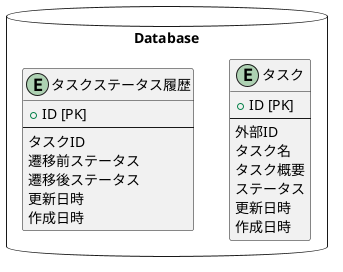 @startuml テーブル一覧

package "Database" <<Database>> {
  entity "タスク" as tasks {
    + ID [PK]
    --
    外部ID
    タスク名
    タスク概要
    ステータス
    更新日時
    作成日時
  }
  entity "タスクステータス履歴" as task_status_histories {
    + ID [PK]
    --
    タスクID
    遷移前ステータス
    遷移後ステータス
    更新日時
    作成日時
  }
}


@enduml
